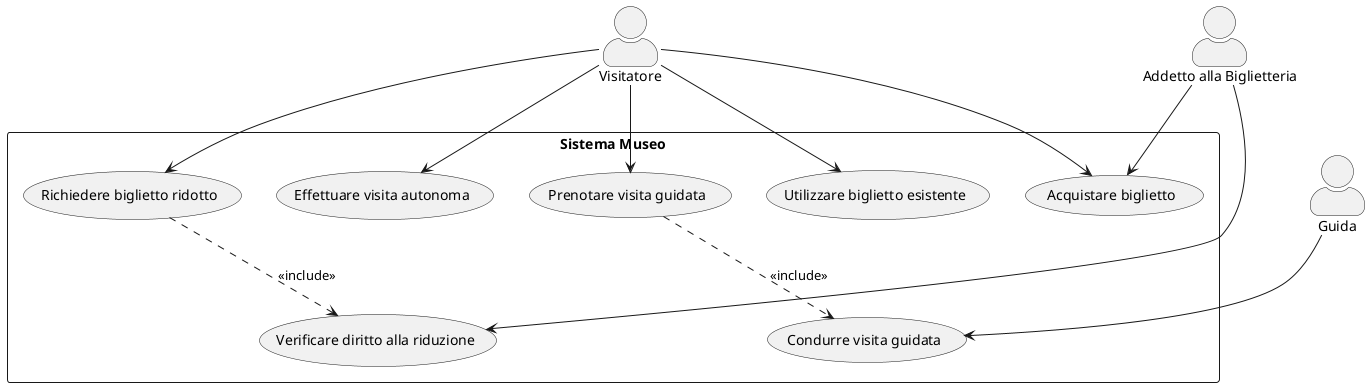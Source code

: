 @startuml Museo

skinparam actorStyle awesome
skinparam packageStyle rectangle

' Definizione degli attori
actor "Visitatore" as V
actor "Addetto alla Biglietteria" as AB
actor "Guida" as G

' Definizione dei casi d'uso
rectangle "Sistema Museo" {
    usecase "Acquistare biglietto" as UC1
    usecase "Utilizzare biglietto esistente" as UC2
    usecase "Richiedere biglietto ridotto" as UC3
    usecase "Verificare diritto alla riduzione" as UC4
    usecase "Effettuare visita autonoma" as UC5
    usecase "Prenotare visita guidata" as UC6
    usecase "Condurre visita guidata" as UC7
}

' Relazioni tra attori e casi d'uso
V --> UC1
V --> UC2
V --> UC3
V --> UC5
V --> UC6

AB --> UC1
AB --> UC4

G --> UC7

' Relazioni tra casi d'uso
UC3 ..> UC4 : <<include>>
UC6 ..> UC7 : <<include>>

@enduml 